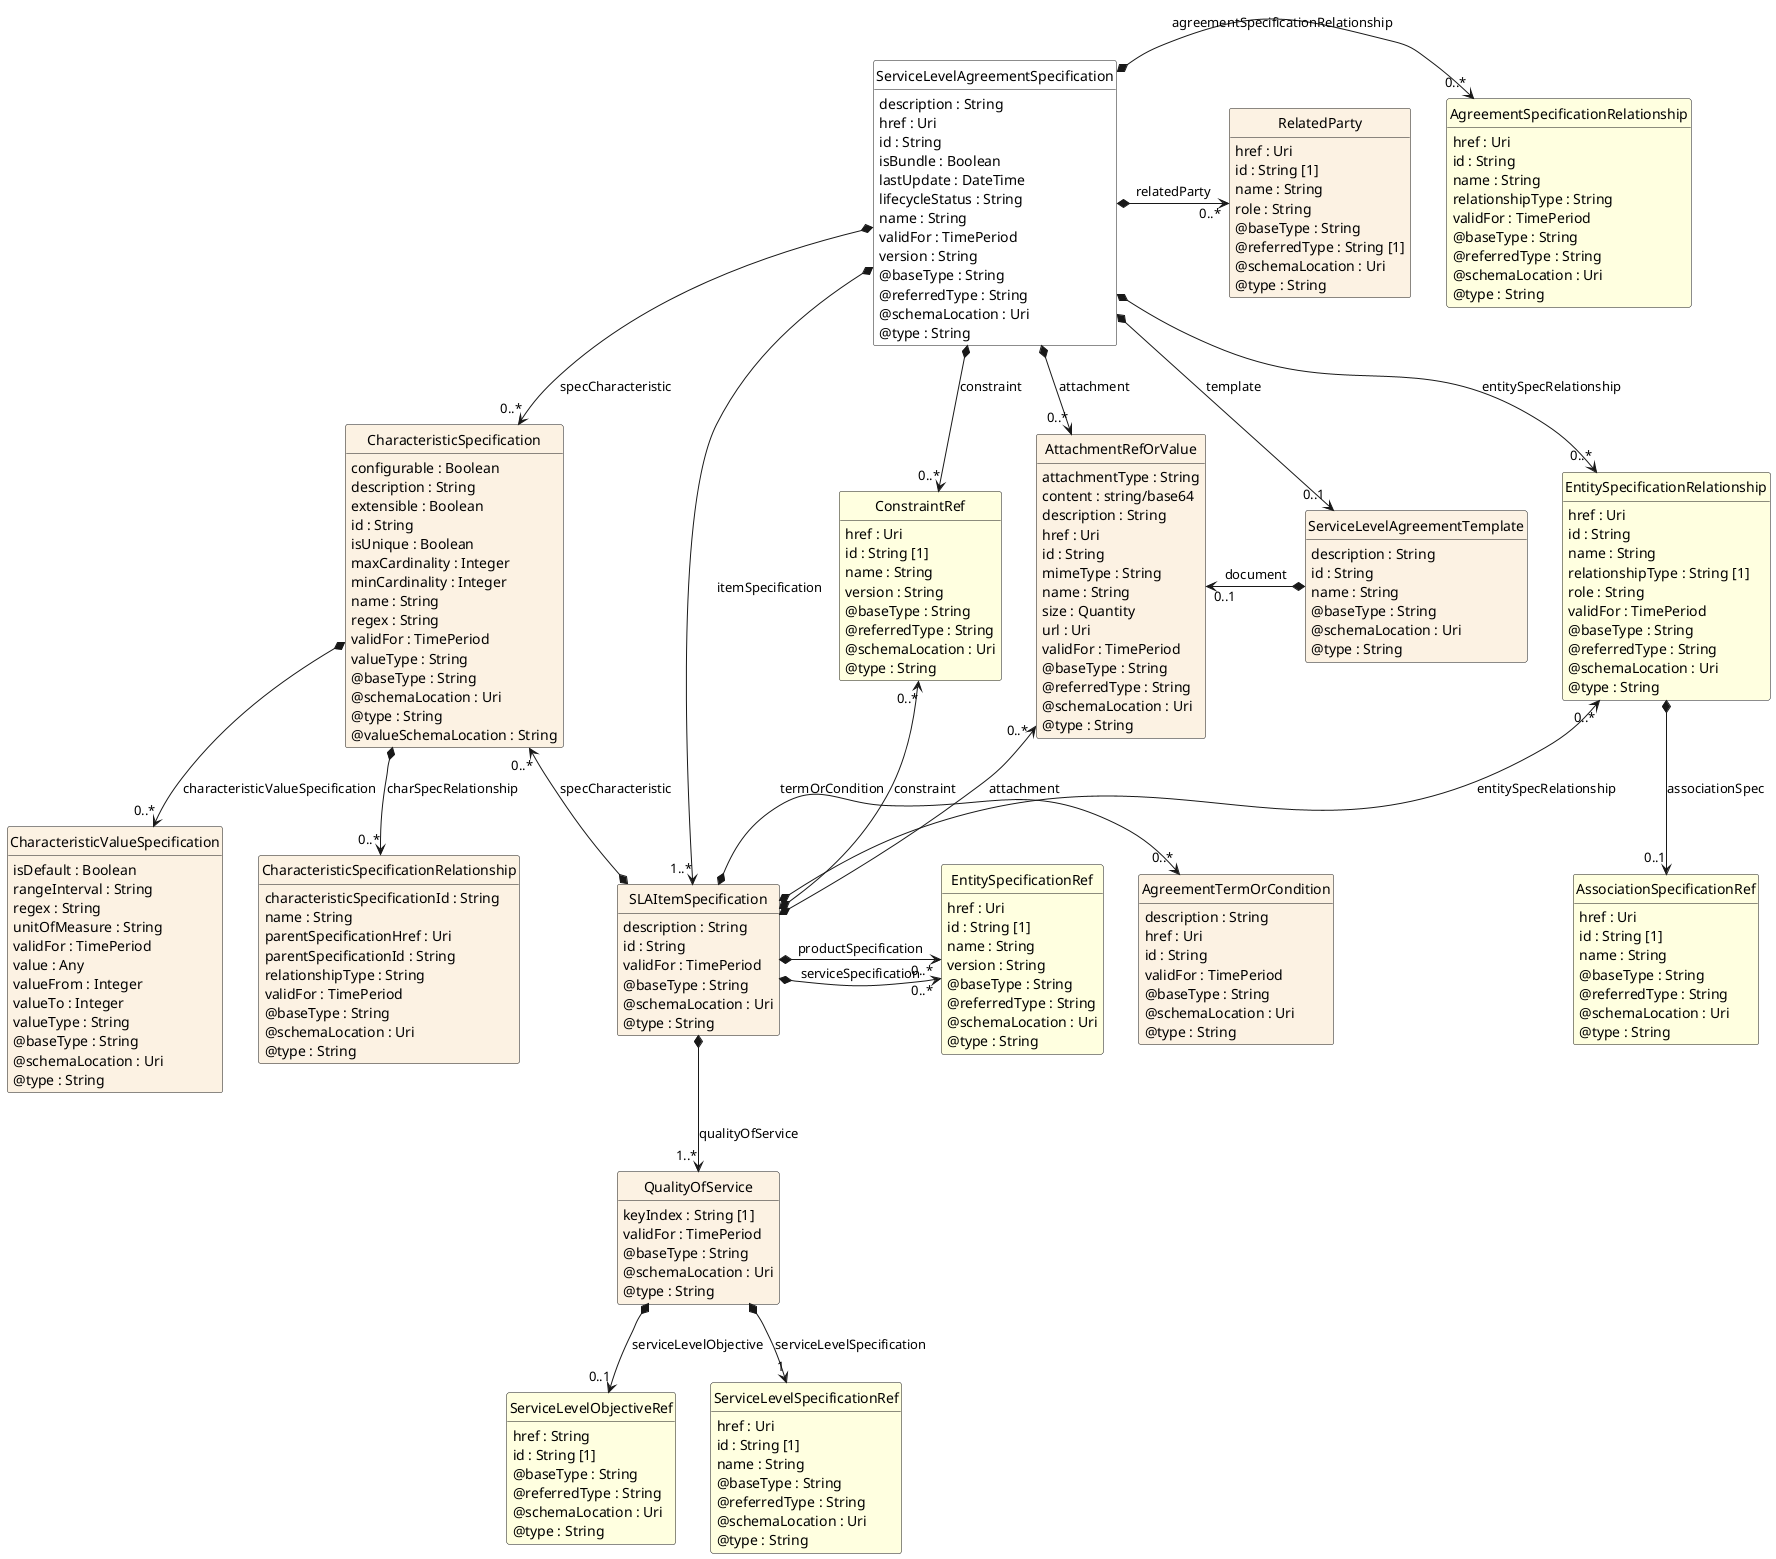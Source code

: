 @startuml
hide circle
hide methods
hide stereotype
show <<Enumeration>> stereotype
skinparam class {
   BackgroundColor<<Enumeration>> #E6F5F7
   BackgroundColor<<Ref>> #FFFFE0
   BackgroundColor<<Pivot>> #FFFFFFF
   BackgroundColor<<SimpleType>> #E2F0DA
   BackgroundColor #FCF2E3
}

class ServiceLevelAgreementSpecification <<Pivot>> {
    description : String
    href : Uri
    id : String
    isBundle : Boolean
    lastUpdate : DateTime
    lifecycleStatus : String
    name : String
    validFor : TimePeriod
    version : String
    @baseType : String
    @referredType : String
    @schemaLocation : Uri
    @type : String
}

class ServiceLevelAgreementTemplate  {
    description : String
    id : String
    name : String
    @baseType : String
    @schemaLocation : Uri
    @type : String
}

class AttachmentRefOrValue  {
    attachmentType : String
    content : string/base64
    description : String
    href : Uri
    id : String
    mimeType : String
    name : String
    size : Quantity
    url : Uri
    validFor : TimePeriod
    @baseType : String
    @referredType : String
    @schemaLocation : Uri
    @type : String
}

class AgreementSpecificationRelationship  <<Ref>> {
    href : Uri
    id : String
    name : String
    relationshipType : String
    validFor : TimePeriod
    @baseType : String
    @referredType : String
    @schemaLocation : Uri
    @type : String
}

class CharacteristicSpecification  {
    configurable : Boolean
    description : String
    extensible : Boolean
    id : String
    isUnique : Boolean
    maxCardinality : Integer
    minCardinality : Integer
    name : String
    regex : String
    validFor : TimePeriod
    valueType : String
    @baseType : String
    @schemaLocation : Uri
    @type : String
    @valueSchemaLocation : String
}

class CharacteristicSpecificationRelationship  {
    characteristicSpecificationId : String
    name : String
    parentSpecificationHref : Uri
    parentSpecificationId : String
    relationshipType : String
    validFor : TimePeriod
    @baseType : String
    @schemaLocation : Uri
    @type : String
}

class CharacteristicValueSpecification  {
    isDefault : Boolean
    rangeInterval : String
    regex : String
    unitOfMeasure : String
    validFor : TimePeriod
    value : Any
    valueFrom : Integer
    valueTo : Integer
    valueType : String
    @baseType : String
    @schemaLocation : Uri
    @type : String
}

class EntitySpecificationRelationship  <<Ref>> {
    href : Uri
    id : String
    name : String
    relationshipType : String [1]
    role : String
    validFor : TimePeriod
    @baseType : String
    @referredType : String
    @schemaLocation : Uri
    @type : String
}

class AssociationSpecificationRef  <<Ref>> {
    href : Uri
    id : String [1]
    name : String
    @baseType : String
    @referredType : String
    @schemaLocation : Uri
    @type : String
}

class RelatedParty  {
    href : Uri
    id : String [1]
    name : String
    role : String
    @baseType : String
    @referredType : String [1]
    @schemaLocation : Uri
    @type : String
}

class ConstraintRef  <<Ref>> {
    href : Uri
    id : String [1]
    name : String
    version : String
    @baseType : String
    @referredType : String
    @schemaLocation : Uri
    @type : String
}

class SLAItemSpecification  {
    description : String
    id : String
    validFor : TimePeriod
    @baseType : String
    @schemaLocation : Uri
    @type : String
}

class AgreementTermOrCondition  {
    description : String
    href : Uri
    id : String
    validFor : TimePeriod
    @baseType : String
    @schemaLocation : Uri
    @type : String
}

class EntitySpecificationRef  <<Ref>> {
    href : Uri
    id : String [1]
    name : String
    version : String
    @baseType : String
    @referredType : String
    @schemaLocation : Uri
    @type : String
}

class QualityOfService  {
    keyIndex : String [1]
    validFor : TimePeriod
    @baseType : String
    @schemaLocation : Uri
    @type : String
}

class ServiceLevelObjectiveRef  <<Ref>> {
    href : String
    id : String [1]
    @baseType : String
    @referredType : String
    @schemaLocation : Uri
    @type : String
}

class ServiceLevelSpecificationRef  <<Ref>> {
    href : Uri
    id : String [1]
    name : String
    @baseType : String
    @referredType : String
    @schemaLocation : Uri
    @type : String
}

ServiceLevelAgreementSpecification *-->  "0..*" ConstraintRef : constraint

ServiceLevelAgreementSpecification *-->  "0..1" ServiceLevelAgreementTemplate : template

ServiceLevelAgreementSpecification *-->  "0..*" AttachmentRefOrValue : attachment

ServiceLevelAgreementSpecification *-->  "0..*" EntitySpecificationRelationship : entitySpecRelationship

ServiceLevelAgreementSpecification *-->  "0..*" CharacteristicSpecification : specCharacteristic

ServiceLevelAgreementSpecification *-->  "1..*" SLAItemSpecification : itemSpecification

ServiceLevelAgreementTemplate *-right-> "0..1" AttachmentRefOrValue : document

ConstraintRef "0..*" <--* SLAItemSpecification : constraint

EntitySpecificationRelationship "0..*" <--* SLAItemSpecification : entitySpecRelationship

CharacteristicSpecification "0..*" <--* SLAItemSpecification : specCharacteristic

AttachmentRefOrValue "0..*" <--* SLAItemSpecification : attachment

RelatedParty "0..*" <-left-* ServiceLevelAgreementSpecification : relatedParty

ServiceLevelAgreementSpecification *-right-> "0..*" AgreementSpecificationRelationship : agreementSpecificationRelationship

AgreementTermOrCondition "0..*" <-left-* SLAItemSpecification : termOrCondition

SLAItemSpecification *-right-> "0..*" EntitySpecificationRef : serviceSpecification

SLAItemSpecification *-right-> "0..*" EntitySpecificationRef : productSpecification

SLAItemSpecification *-->  "1..*" QualityOfService : qualityOfService

CharacteristicSpecification *-->  "0..*" CharacteristicSpecificationRelationship : charSpecRelationship

CharacteristicSpecification *-->  "0..*" CharacteristicValueSpecification : characteristicValueSpecification

QualityOfService *-->  "1" ServiceLevelSpecificationRef : serviceLevelSpecification

QualityOfService *-->  "0..1" ServiceLevelObjectiveRef : serviceLevelObjective

EntitySpecificationRelationship *-->  "0..1" AssociationSpecificationRef : associationSpec

@enduml